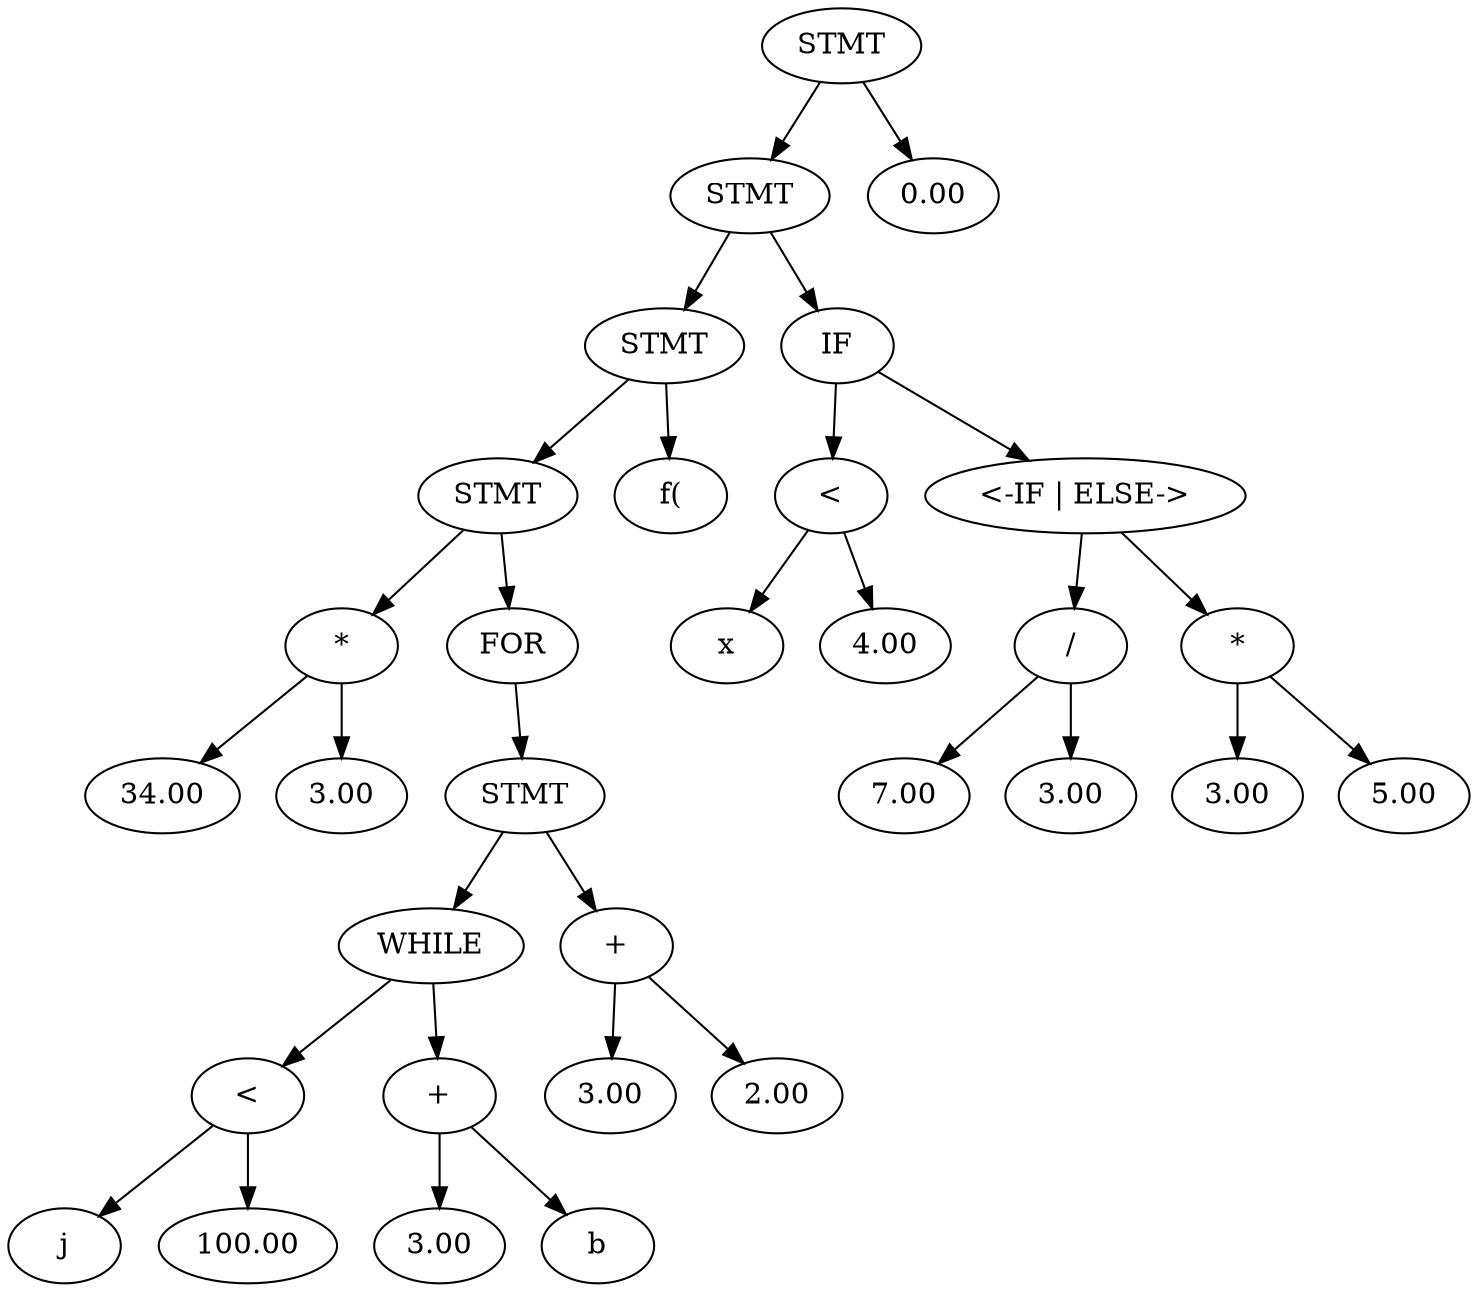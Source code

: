 digraph tree {
 1 [label="STMT"];
 1 -> 2;
 2 [label="STMT"];
 2 -> 4;
 4 [label="STMT"];
 4 -> 8;
 8 [label="STMT"];
 8 -> 16;
 16 [label="*"];
 16 -> 32;
 32 [label="34.00"];
 16 -> 33;
 33 [label="3.00"];
 8 -> 17;
 17 [label="FOR"];
 17 -> 34;
 34 [label="STMT"];
 34 -> 68;
 68 [label="WHILE"];
 68 -> 136;
 136 [label="<"];
 136 -> 272;
 272 [label="j"];
 136 -> 273;
 273 [label="100.00"];
 68 -> 137;
 137 [label="+"];
 137 -> 274;
 274 [label="3.00"];
 137 -> 275;
 275 [label="b"];
 34 -> 69;
 69 [label="+"];
 69 -> 138;
 138 [label="3.00"];
 69 -> 139;
 139 [label="2.00"];
 4 -> 9;
 9 [label="f("];
 2 -> 5;
 5 [label="IF"];
 5 -> 10;
 10 [label="<"];
 10 -> 20;
 20 [label="x"];
 10 -> 21;
 21 [label="4.00"];
 5 -> 11;
 11 [label="<-IF | ELSE->"];
 11 -> 22;
 22 [label="/"];
 22 -> 44;
 44 [label="7.00"];
 22 -> 45;
 45 [label="3.00"];
 11 -> 23;
 23 [label="*"];
 23 -> 46;
 46 [label="3.00"];
 23 -> 47;
 47 [label="5.00"];
 1 -> 3;
 3 [label="0.00"];
}
